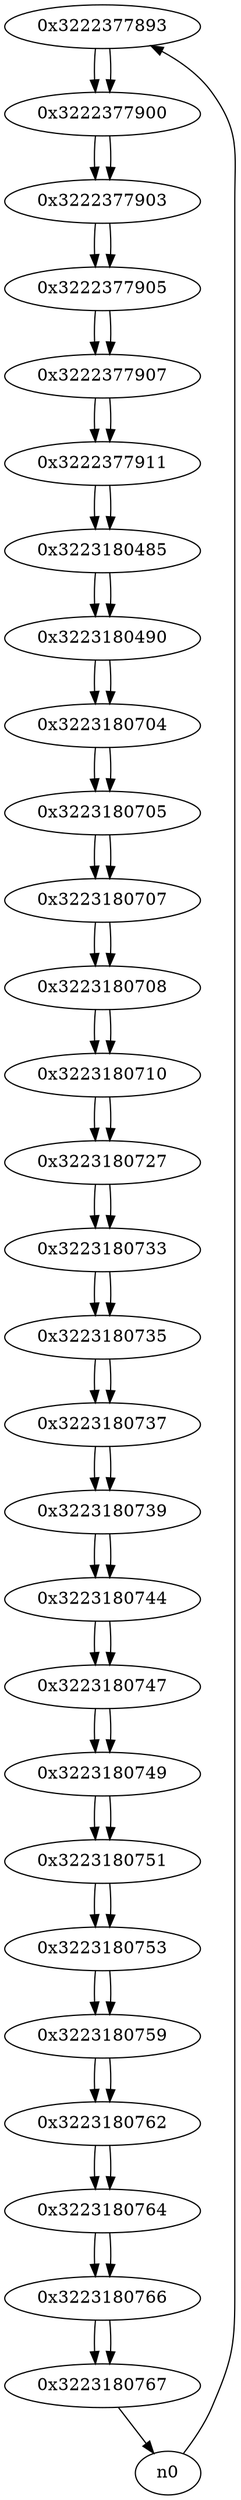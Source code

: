 digraph G{
/* nodes */
  n1 [label="0x3222377893"]
  n2 [label="0x3222377900"]
  n3 [label="0x3222377903"]
  n4 [label="0x3222377905"]
  n5 [label="0x3222377907"]
  n6 [label="0x3222377911"]
  n7 [label="0x3223180485"]
  n8 [label="0x3223180490"]
  n9 [label="0x3223180704"]
  n10 [label="0x3223180705"]
  n11 [label="0x3223180707"]
  n12 [label="0x3223180708"]
  n13 [label="0x3223180710"]
  n14 [label="0x3223180727"]
  n15 [label="0x3223180733"]
  n16 [label="0x3223180735"]
  n17 [label="0x3223180737"]
  n18 [label="0x3223180739"]
  n19 [label="0x3223180744"]
  n20 [label="0x3223180747"]
  n21 [label="0x3223180749"]
  n22 [label="0x3223180751"]
  n23 [label="0x3223180753"]
  n24 [label="0x3223180759"]
  n25 [label="0x3223180762"]
  n26 [label="0x3223180764"]
  n27 [label="0x3223180766"]
  n28 [label="0x3223180767"]
/* edges */
n1 -> n2;
n0 -> n1;
n2 -> n3;
n1 -> n2;
n3 -> n4;
n2 -> n3;
n4 -> n5;
n3 -> n4;
n5 -> n6;
n4 -> n5;
n6 -> n7;
n5 -> n6;
n7 -> n8;
n6 -> n7;
n8 -> n9;
n7 -> n8;
n9 -> n10;
n8 -> n9;
n10 -> n11;
n9 -> n10;
n11 -> n12;
n10 -> n11;
n12 -> n13;
n11 -> n12;
n13 -> n14;
n12 -> n13;
n14 -> n15;
n13 -> n14;
n15 -> n16;
n14 -> n15;
n16 -> n17;
n15 -> n16;
n17 -> n18;
n16 -> n17;
n18 -> n19;
n17 -> n18;
n19 -> n20;
n18 -> n19;
n20 -> n21;
n19 -> n20;
n21 -> n22;
n20 -> n21;
n22 -> n23;
n21 -> n22;
n23 -> n24;
n22 -> n23;
n24 -> n25;
n23 -> n24;
n25 -> n26;
n24 -> n25;
n26 -> n27;
n25 -> n26;
n27 -> n28;
n26 -> n27;
n28 -> n0;
n27 -> n28;
}

